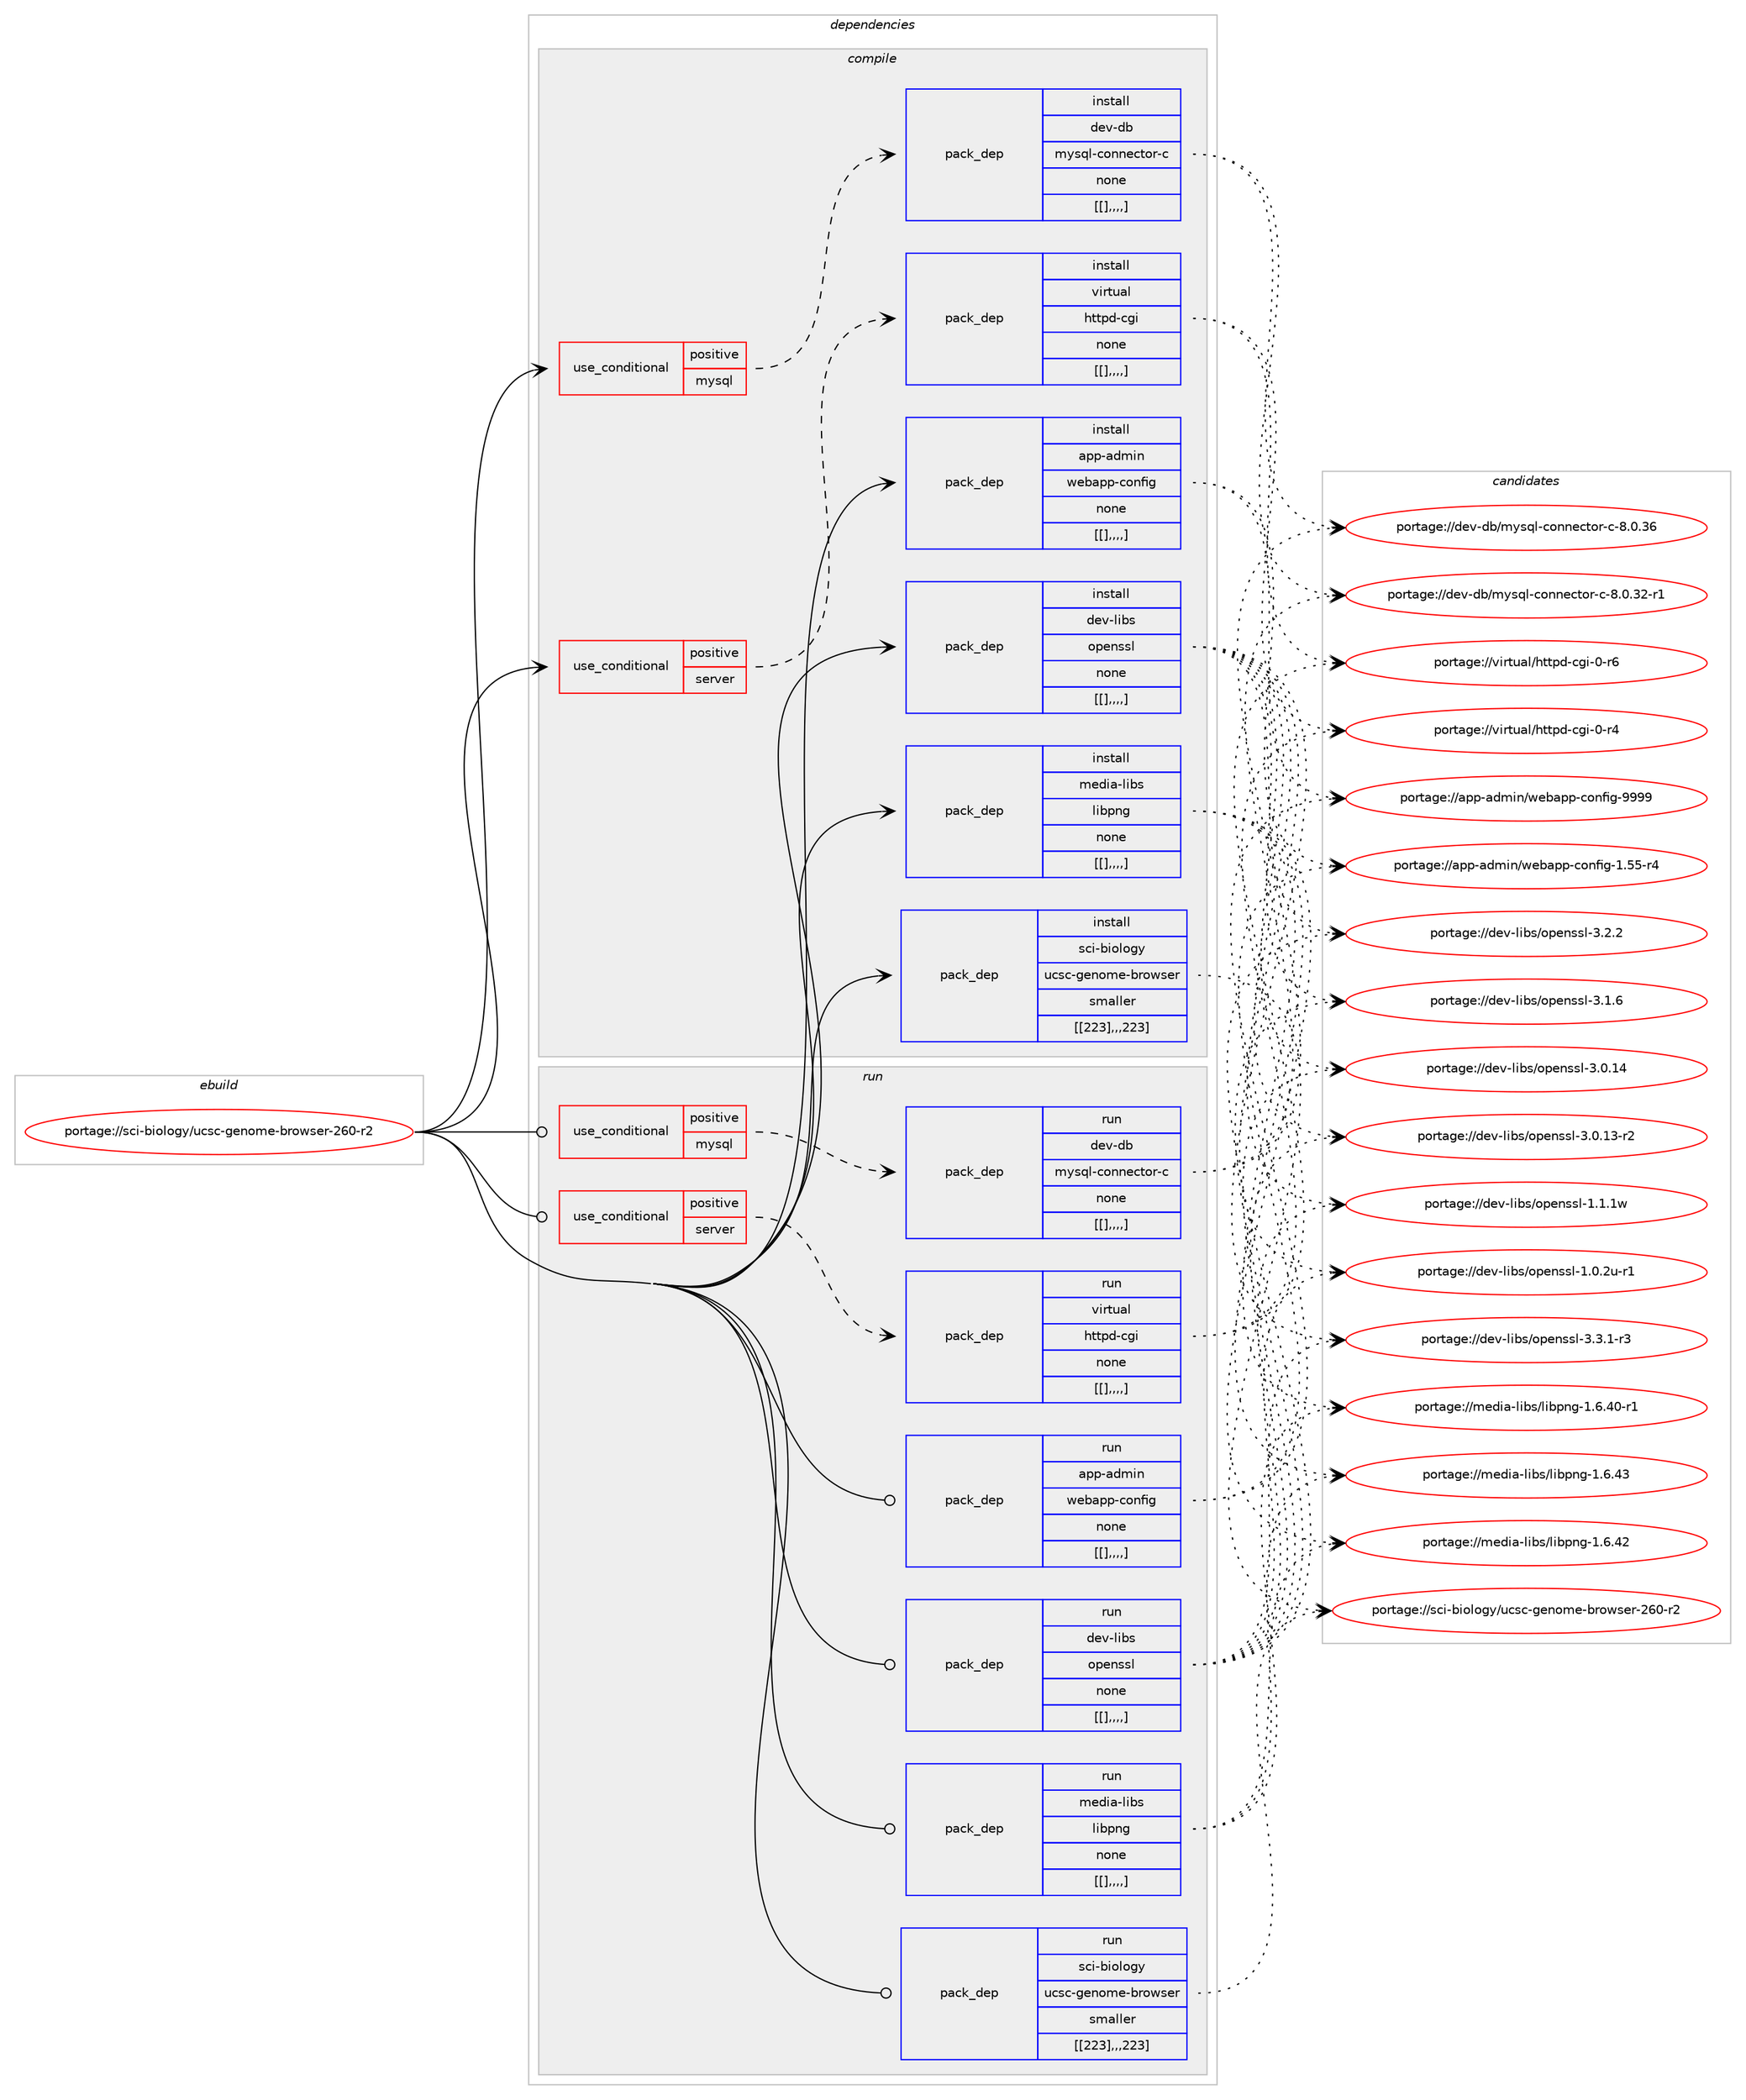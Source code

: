 digraph prolog {

# *************
# Graph options
# *************

newrank=true;
concentrate=true;
compound=true;
graph [rankdir=LR,fontname=Helvetica,fontsize=10,ranksep=1.5];#, ranksep=2.5, nodesep=0.2];
edge  [arrowhead=vee];
node  [fontname=Helvetica,fontsize=10];

# **********
# The ebuild
# **********

subgraph cluster_leftcol {
color=gray;
label=<<i>ebuild</i>>;
id [label="portage://sci-biology/ucsc-genome-browser-260-r2", color=red, width=4, href="../sci-biology/ucsc-genome-browser-260-r2.svg"];
}

# ****************
# The dependencies
# ****************

subgraph cluster_midcol {
color=gray;
label=<<i>dependencies</i>>;
subgraph cluster_compile {
fillcolor="#eeeeee";
style=filled;
label=<<i>compile</i>>;
subgraph cond107889 {
dependency409049 [label=<<TABLE BORDER="0" CELLBORDER="1" CELLSPACING="0" CELLPADDING="4"><TR><TD ROWSPAN="3" CELLPADDING="10">use_conditional</TD></TR><TR><TD>positive</TD></TR><TR><TD>mysql</TD></TR></TABLE>>, shape=none, color=red];
subgraph pack298198 {
dependency409050 [label=<<TABLE BORDER="0" CELLBORDER="1" CELLSPACING="0" CELLPADDING="4" WIDTH="220"><TR><TD ROWSPAN="6" CELLPADDING="30">pack_dep</TD></TR><TR><TD WIDTH="110">install</TD></TR><TR><TD>dev-db</TD></TR><TR><TD>mysql-connector-c</TD></TR><TR><TD>none</TD></TR><TR><TD>[[],,,,]</TD></TR></TABLE>>, shape=none, color=blue];
}
dependency409049:e -> dependency409050:w [weight=20,style="dashed",arrowhead="vee"];
}
id:e -> dependency409049:w [weight=20,style="solid",arrowhead="vee"];
subgraph cond107890 {
dependency409051 [label=<<TABLE BORDER="0" CELLBORDER="1" CELLSPACING="0" CELLPADDING="4"><TR><TD ROWSPAN="3" CELLPADDING="10">use_conditional</TD></TR><TR><TD>positive</TD></TR><TR><TD>server</TD></TR></TABLE>>, shape=none, color=red];
subgraph pack298199 {
dependency409052 [label=<<TABLE BORDER="0" CELLBORDER="1" CELLSPACING="0" CELLPADDING="4" WIDTH="220"><TR><TD ROWSPAN="6" CELLPADDING="30">pack_dep</TD></TR><TR><TD WIDTH="110">install</TD></TR><TR><TD>virtual</TD></TR><TR><TD>httpd-cgi</TD></TR><TR><TD>none</TD></TR><TR><TD>[[],,,,]</TD></TR></TABLE>>, shape=none, color=blue];
}
dependency409051:e -> dependency409052:w [weight=20,style="dashed",arrowhead="vee"];
}
id:e -> dependency409051:w [weight=20,style="solid",arrowhead="vee"];
subgraph pack298200 {
dependency409053 [label=<<TABLE BORDER="0" CELLBORDER="1" CELLSPACING="0" CELLPADDING="4" WIDTH="220"><TR><TD ROWSPAN="6" CELLPADDING="30">pack_dep</TD></TR><TR><TD WIDTH="110">install</TD></TR><TR><TD>app-admin</TD></TR><TR><TD>webapp-config</TD></TR><TR><TD>none</TD></TR><TR><TD>[[],,,,]</TD></TR></TABLE>>, shape=none, color=blue];
}
id:e -> dependency409053:w [weight=20,style="solid",arrowhead="vee"];
subgraph pack298201 {
dependency409054 [label=<<TABLE BORDER="0" CELLBORDER="1" CELLSPACING="0" CELLPADDING="4" WIDTH="220"><TR><TD ROWSPAN="6" CELLPADDING="30">pack_dep</TD></TR><TR><TD WIDTH="110">install</TD></TR><TR><TD>dev-libs</TD></TR><TR><TD>openssl</TD></TR><TR><TD>none</TD></TR><TR><TD>[[],,,,]</TD></TR></TABLE>>, shape=none, color=blue];
}
id:e -> dependency409054:w [weight=20,style="solid",arrowhead="vee"];
subgraph pack298202 {
dependency409055 [label=<<TABLE BORDER="0" CELLBORDER="1" CELLSPACING="0" CELLPADDING="4" WIDTH="220"><TR><TD ROWSPAN="6" CELLPADDING="30">pack_dep</TD></TR><TR><TD WIDTH="110">install</TD></TR><TR><TD>media-libs</TD></TR><TR><TD>libpng</TD></TR><TR><TD>none</TD></TR><TR><TD>[[],,,,]</TD></TR></TABLE>>, shape=none, color=blue];
}
id:e -> dependency409055:w [weight=20,style="solid",arrowhead="vee"];
subgraph pack298203 {
dependency409056 [label=<<TABLE BORDER="0" CELLBORDER="1" CELLSPACING="0" CELLPADDING="4" WIDTH="220"><TR><TD ROWSPAN="6" CELLPADDING="30">pack_dep</TD></TR><TR><TD WIDTH="110">install</TD></TR><TR><TD>sci-biology</TD></TR><TR><TD>ucsc-genome-browser</TD></TR><TR><TD>smaller</TD></TR><TR><TD>[[223],,,223]</TD></TR></TABLE>>, shape=none, color=blue];
}
id:e -> dependency409056:w [weight=20,style="solid",arrowhead="vee"];
}
subgraph cluster_compileandrun {
fillcolor="#eeeeee";
style=filled;
label=<<i>compile and run</i>>;
}
subgraph cluster_run {
fillcolor="#eeeeee";
style=filled;
label=<<i>run</i>>;
subgraph cond107891 {
dependency409057 [label=<<TABLE BORDER="0" CELLBORDER="1" CELLSPACING="0" CELLPADDING="4"><TR><TD ROWSPAN="3" CELLPADDING="10">use_conditional</TD></TR><TR><TD>positive</TD></TR><TR><TD>mysql</TD></TR></TABLE>>, shape=none, color=red];
subgraph pack298204 {
dependency409058 [label=<<TABLE BORDER="0" CELLBORDER="1" CELLSPACING="0" CELLPADDING="4" WIDTH="220"><TR><TD ROWSPAN="6" CELLPADDING="30">pack_dep</TD></TR><TR><TD WIDTH="110">run</TD></TR><TR><TD>dev-db</TD></TR><TR><TD>mysql-connector-c</TD></TR><TR><TD>none</TD></TR><TR><TD>[[],,,,]</TD></TR></TABLE>>, shape=none, color=blue];
}
dependency409057:e -> dependency409058:w [weight=20,style="dashed",arrowhead="vee"];
}
id:e -> dependency409057:w [weight=20,style="solid",arrowhead="odot"];
subgraph cond107892 {
dependency409059 [label=<<TABLE BORDER="0" CELLBORDER="1" CELLSPACING="0" CELLPADDING="4"><TR><TD ROWSPAN="3" CELLPADDING="10">use_conditional</TD></TR><TR><TD>positive</TD></TR><TR><TD>server</TD></TR></TABLE>>, shape=none, color=red];
subgraph pack298205 {
dependency409060 [label=<<TABLE BORDER="0" CELLBORDER="1" CELLSPACING="0" CELLPADDING="4" WIDTH="220"><TR><TD ROWSPAN="6" CELLPADDING="30">pack_dep</TD></TR><TR><TD WIDTH="110">run</TD></TR><TR><TD>virtual</TD></TR><TR><TD>httpd-cgi</TD></TR><TR><TD>none</TD></TR><TR><TD>[[],,,,]</TD></TR></TABLE>>, shape=none, color=blue];
}
dependency409059:e -> dependency409060:w [weight=20,style="dashed",arrowhead="vee"];
}
id:e -> dependency409059:w [weight=20,style="solid",arrowhead="odot"];
subgraph pack298206 {
dependency409061 [label=<<TABLE BORDER="0" CELLBORDER="1" CELLSPACING="0" CELLPADDING="4" WIDTH="220"><TR><TD ROWSPAN="6" CELLPADDING="30">pack_dep</TD></TR><TR><TD WIDTH="110">run</TD></TR><TR><TD>app-admin</TD></TR><TR><TD>webapp-config</TD></TR><TR><TD>none</TD></TR><TR><TD>[[],,,,]</TD></TR></TABLE>>, shape=none, color=blue];
}
id:e -> dependency409061:w [weight=20,style="solid",arrowhead="odot"];
subgraph pack298207 {
dependency409062 [label=<<TABLE BORDER="0" CELLBORDER="1" CELLSPACING="0" CELLPADDING="4" WIDTH="220"><TR><TD ROWSPAN="6" CELLPADDING="30">pack_dep</TD></TR><TR><TD WIDTH="110">run</TD></TR><TR><TD>dev-libs</TD></TR><TR><TD>openssl</TD></TR><TR><TD>none</TD></TR><TR><TD>[[],,,,]</TD></TR></TABLE>>, shape=none, color=blue];
}
id:e -> dependency409062:w [weight=20,style="solid",arrowhead="odot"];
subgraph pack298208 {
dependency409063 [label=<<TABLE BORDER="0" CELLBORDER="1" CELLSPACING="0" CELLPADDING="4" WIDTH="220"><TR><TD ROWSPAN="6" CELLPADDING="30">pack_dep</TD></TR><TR><TD WIDTH="110">run</TD></TR><TR><TD>media-libs</TD></TR><TR><TD>libpng</TD></TR><TR><TD>none</TD></TR><TR><TD>[[],,,,]</TD></TR></TABLE>>, shape=none, color=blue];
}
id:e -> dependency409063:w [weight=20,style="solid",arrowhead="odot"];
subgraph pack298209 {
dependency409064 [label=<<TABLE BORDER="0" CELLBORDER="1" CELLSPACING="0" CELLPADDING="4" WIDTH="220"><TR><TD ROWSPAN="6" CELLPADDING="30">pack_dep</TD></TR><TR><TD WIDTH="110">run</TD></TR><TR><TD>sci-biology</TD></TR><TR><TD>ucsc-genome-browser</TD></TR><TR><TD>smaller</TD></TR><TR><TD>[[223],,,223]</TD></TR></TABLE>>, shape=none, color=blue];
}
id:e -> dependency409064:w [weight=20,style="solid",arrowhead="odot"];
}
}

# **************
# The candidates
# **************

subgraph cluster_choices {
rank=same;
color=gray;
label=<<i>candidates</i>>;

subgraph choice298198 {
color=black;
nodesep=1;
choice100101118451009847109121115113108459911111011010199116111114459945564648465154 [label="portage://dev-db/mysql-connector-c-8.0.36", color=red, width=4,href="../dev-db/mysql-connector-c-8.0.36.svg"];
choice1001011184510098471091211151131084599111110110101991161111144599455646484651504511449 [label="portage://dev-db/mysql-connector-c-8.0.32-r1", color=red, width=4,href="../dev-db/mysql-connector-c-8.0.32-r1.svg"];
dependency409050:e -> choice100101118451009847109121115113108459911111011010199116111114459945564648465154:w [style=dotted,weight="100"];
dependency409050:e -> choice1001011184510098471091211151131084599111110110101991161111144599455646484651504511449:w [style=dotted,weight="100"];
}
subgraph choice298199 {
color=black;
nodesep=1;
choice1181051141161179710847104116116112100459910310545484511454 [label="portage://virtual/httpd-cgi-0-r6", color=red, width=4,href="../virtual/httpd-cgi-0-r6.svg"];
choice1181051141161179710847104116116112100459910310545484511452 [label="portage://virtual/httpd-cgi-0-r4", color=red, width=4,href="../virtual/httpd-cgi-0-r4.svg"];
dependency409052:e -> choice1181051141161179710847104116116112100459910310545484511454:w [style=dotted,weight="100"];
dependency409052:e -> choice1181051141161179710847104116116112100459910310545484511452:w [style=dotted,weight="100"];
}
subgraph choice298200 {
color=black;
nodesep=1;
choice97112112459710010910511047119101989711211245991111101021051034557575757 [label="portage://app-admin/webapp-config-9999", color=red, width=4,href="../app-admin/webapp-config-9999.svg"];
choice971121124597100109105110471191019897112112459911111010210510345494653534511452 [label="portage://app-admin/webapp-config-1.55-r4", color=red, width=4,href="../app-admin/webapp-config-1.55-r4.svg"];
dependency409053:e -> choice97112112459710010910511047119101989711211245991111101021051034557575757:w [style=dotted,weight="100"];
dependency409053:e -> choice971121124597100109105110471191019897112112459911111010210510345494653534511452:w [style=dotted,weight="100"];
}
subgraph choice298201 {
color=black;
nodesep=1;
choice1001011184510810598115471111121011101151151084551465146494511451 [label="portage://dev-libs/openssl-3.3.1-r3", color=red, width=4,href="../dev-libs/openssl-3.3.1-r3.svg"];
choice100101118451081059811547111112101110115115108455146504650 [label="portage://dev-libs/openssl-3.2.2", color=red, width=4,href="../dev-libs/openssl-3.2.2.svg"];
choice100101118451081059811547111112101110115115108455146494654 [label="portage://dev-libs/openssl-3.1.6", color=red, width=4,href="../dev-libs/openssl-3.1.6.svg"];
choice10010111845108105981154711111210111011511510845514648464952 [label="portage://dev-libs/openssl-3.0.14", color=red, width=4,href="../dev-libs/openssl-3.0.14.svg"];
choice100101118451081059811547111112101110115115108455146484649514511450 [label="portage://dev-libs/openssl-3.0.13-r2", color=red, width=4,href="../dev-libs/openssl-3.0.13-r2.svg"];
choice100101118451081059811547111112101110115115108454946494649119 [label="portage://dev-libs/openssl-1.1.1w", color=red, width=4,href="../dev-libs/openssl-1.1.1w.svg"];
choice1001011184510810598115471111121011101151151084549464846501174511449 [label="portage://dev-libs/openssl-1.0.2u-r1", color=red, width=4,href="../dev-libs/openssl-1.0.2u-r1.svg"];
dependency409054:e -> choice1001011184510810598115471111121011101151151084551465146494511451:w [style=dotted,weight="100"];
dependency409054:e -> choice100101118451081059811547111112101110115115108455146504650:w [style=dotted,weight="100"];
dependency409054:e -> choice100101118451081059811547111112101110115115108455146494654:w [style=dotted,weight="100"];
dependency409054:e -> choice10010111845108105981154711111210111011511510845514648464952:w [style=dotted,weight="100"];
dependency409054:e -> choice100101118451081059811547111112101110115115108455146484649514511450:w [style=dotted,weight="100"];
dependency409054:e -> choice100101118451081059811547111112101110115115108454946494649119:w [style=dotted,weight="100"];
dependency409054:e -> choice1001011184510810598115471111121011101151151084549464846501174511449:w [style=dotted,weight="100"];
}
subgraph choice298202 {
color=black;
nodesep=1;
choice109101100105974510810598115471081059811211010345494654465251 [label="portage://media-libs/libpng-1.6.43", color=red, width=4,href="../media-libs/libpng-1.6.43.svg"];
choice109101100105974510810598115471081059811211010345494654465250 [label="portage://media-libs/libpng-1.6.42", color=red, width=4,href="../media-libs/libpng-1.6.42.svg"];
choice1091011001059745108105981154710810598112110103454946544652484511449 [label="portage://media-libs/libpng-1.6.40-r1", color=red, width=4,href="../media-libs/libpng-1.6.40-r1.svg"];
dependency409055:e -> choice109101100105974510810598115471081059811211010345494654465251:w [style=dotted,weight="100"];
dependency409055:e -> choice109101100105974510810598115471081059811211010345494654465250:w [style=dotted,weight="100"];
dependency409055:e -> choice1091011001059745108105981154710810598112110103454946544652484511449:w [style=dotted,weight="100"];
}
subgraph choice298203 {
color=black;
nodesep=1;
choice115991054598105111108111103121471179911599451031011101111091014598114111119115101114455054484511450 [label="portage://sci-biology/ucsc-genome-browser-260-r2", color=red, width=4,href="../sci-biology/ucsc-genome-browser-260-r2.svg"];
dependency409056:e -> choice115991054598105111108111103121471179911599451031011101111091014598114111119115101114455054484511450:w [style=dotted,weight="100"];
}
subgraph choice298204 {
color=black;
nodesep=1;
choice100101118451009847109121115113108459911111011010199116111114459945564648465154 [label="portage://dev-db/mysql-connector-c-8.0.36", color=red, width=4,href="../dev-db/mysql-connector-c-8.0.36.svg"];
choice1001011184510098471091211151131084599111110110101991161111144599455646484651504511449 [label="portage://dev-db/mysql-connector-c-8.0.32-r1", color=red, width=4,href="../dev-db/mysql-connector-c-8.0.32-r1.svg"];
dependency409058:e -> choice100101118451009847109121115113108459911111011010199116111114459945564648465154:w [style=dotted,weight="100"];
dependency409058:e -> choice1001011184510098471091211151131084599111110110101991161111144599455646484651504511449:w [style=dotted,weight="100"];
}
subgraph choice298205 {
color=black;
nodesep=1;
choice1181051141161179710847104116116112100459910310545484511454 [label="portage://virtual/httpd-cgi-0-r6", color=red, width=4,href="../virtual/httpd-cgi-0-r6.svg"];
choice1181051141161179710847104116116112100459910310545484511452 [label="portage://virtual/httpd-cgi-0-r4", color=red, width=4,href="../virtual/httpd-cgi-0-r4.svg"];
dependency409060:e -> choice1181051141161179710847104116116112100459910310545484511454:w [style=dotted,weight="100"];
dependency409060:e -> choice1181051141161179710847104116116112100459910310545484511452:w [style=dotted,weight="100"];
}
subgraph choice298206 {
color=black;
nodesep=1;
choice97112112459710010910511047119101989711211245991111101021051034557575757 [label="portage://app-admin/webapp-config-9999", color=red, width=4,href="../app-admin/webapp-config-9999.svg"];
choice971121124597100109105110471191019897112112459911111010210510345494653534511452 [label="portage://app-admin/webapp-config-1.55-r4", color=red, width=4,href="../app-admin/webapp-config-1.55-r4.svg"];
dependency409061:e -> choice97112112459710010910511047119101989711211245991111101021051034557575757:w [style=dotted,weight="100"];
dependency409061:e -> choice971121124597100109105110471191019897112112459911111010210510345494653534511452:w [style=dotted,weight="100"];
}
subgraph choice298207 {
color=black;
nodesep=1;
choice1001011184510810598115471111121011101151151084551465146494511451 [label="portage://dev-libs/openssl-3.3.1-r3", color=red, width=4,href="../dev-libs/openssl-3.3.1-r3.svg"];
choice100101118451081059811547111112101110115115108455146504650 [label="portage://dev-libs/openssl-3.2.2", color=red, width=4,href="../dev-libs/openssl-3.2.2.svg"];
choice100101118451081059811547111112101110115115108455146494654 [label="portage://dev-libs/openssl-3.1.6", color=red, width=4,href="../dev-libs/openssl-3.1.6.svg"];
choice10010111845108105981154711111210111011511510845514648464952 [label="portage://dev-libs/openssl-3.0.14", color=red, width=4,href="../dev-libs/openssl-3.0.14.svg"];
choice100101118451081059811547111112101110115115108455146484649514511450 [label="portage://dev-libs/openssl-3.0.13-r2", color=red, width=4,href="../dev-libs/openssl-3.0.13-r2.svg"];
choice100101118451081059811547111112101110115115108454946494649119 [label="portage://dev-libs/openssl-1.1.1w", color=red, width=4,href="../dev-libs/openssl-1.1.1w.svg"];
choice1001011184510810598115471111121011101151151084549464846501174511449 [label="portage://dev-libs/openssl-1.0.2u-r1", color=red, width=4,href="../dev-libs/openssl-1.0.2u-r1.svg"];
dependency409062:e -> choice1001011184510810598115471111121011101151151084551465146494511451:w [style=dotted,weight="100"];
dependency409062:e -> choice100101118451081059811547111112101110115115108455146504650:w [style=dotted,weight="100"];
dependency409062:e -> choice100101118451081059811547111112101110115115108455146494654:w [style=dotted,weight="100"];
dependency409062:e -> choice10010111845108105981154711111210111011511510845514648464952:w [style=dotted,weight="100"];
dependency409062:e -> choice100101118451081059811547111112101110115115108455146484649514511450:w [style=dotted,weight="100"];
dependency409062:e -> choice100101118451081059811547111112101110115115108454946494649119:w [style=dotted,weight="100"];
dependency409062:e -> choice1001011184510810598115471111121011101151151084549464846501174511449:w [style=dotted,weight="100"];
}
subgraph choice298208 {
color=black;
nodesep=1;
choice109101100105974510810598115471081059811211010345494654465251 [label="portage://media-libs/libpng-1.6.43", color=red, width=4,href="../media-libs/libpng-1.6.43.svg"];
choice109101100105974510810598115471081059811211010345494654465250 [label="portage://media-libs/libpng-1.6.42", color=red, width=4,href="../media-libs/libpng-1.6.42.svg"];
choice1091011001059745108105981154710810598112110103454946544652484511449 [label="portage://media-libs/libpng-1.6.40-r1", color=red, width=4,href="../media-libs/libpng-1.6.40-r1.svg"];
dependency409063:e -> choice109101100105974510810598115471081059811211010345494654465251:w [style=dotted,weight="100"];
dependency409063:e -> choice109101100105974510810598115471081059811211010345494654465250:w [style=dotted,weight="100"];
dependency409063:e -> choice1091011001059745108105981154710810598112110103454946544652484511449:w [style=dotted,weight="100"];
}
subgraph choice298209 {
color=black;
nodesep=1;
choice115991054598105111108111103121471179911599451031011101111091014598114111119115101114455054484511450 [label="portage://sci-biology/ucsc-genome-browser-260-r2", color=red, width=4,href="../sci-biology/ucsc-genome-browser-260-r2.svg"];
dependency409064:e -> choice115991054598105111108111103121471179911599451031011101111091014598114111119115101114455054484511450:w [style=dotted,weight="100"];
}
}

}

